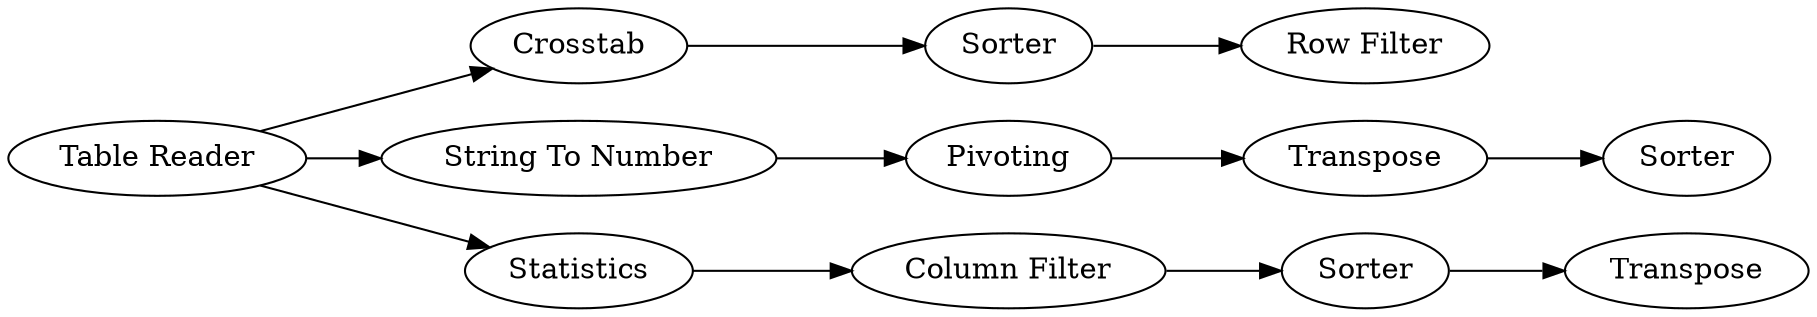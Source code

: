 digraph {
	2 [label=Pivoting]
	3 [label=Transpose]
	5 [label=Crosstab]
	6 [label=Transpose]
	7 [label="Column Filter"]
	8 [label=Sorter]
	9 [label="Table Reader"]
	11 [label=Sorter]
	12 [label="String To Number"]
	15 [label=Sorter]
	17 [label=Statistics]
	18 [label="Row Filter"]
	2 -> 3
	3 -> 15
	5 -> 11
	7 -> 8
	8 -> 6
	9 -> 12
	9 -> 5
	9 -> 17
	11 -> 18
	12 -> 2
	17 -> 7
	rankdir=LR
}
